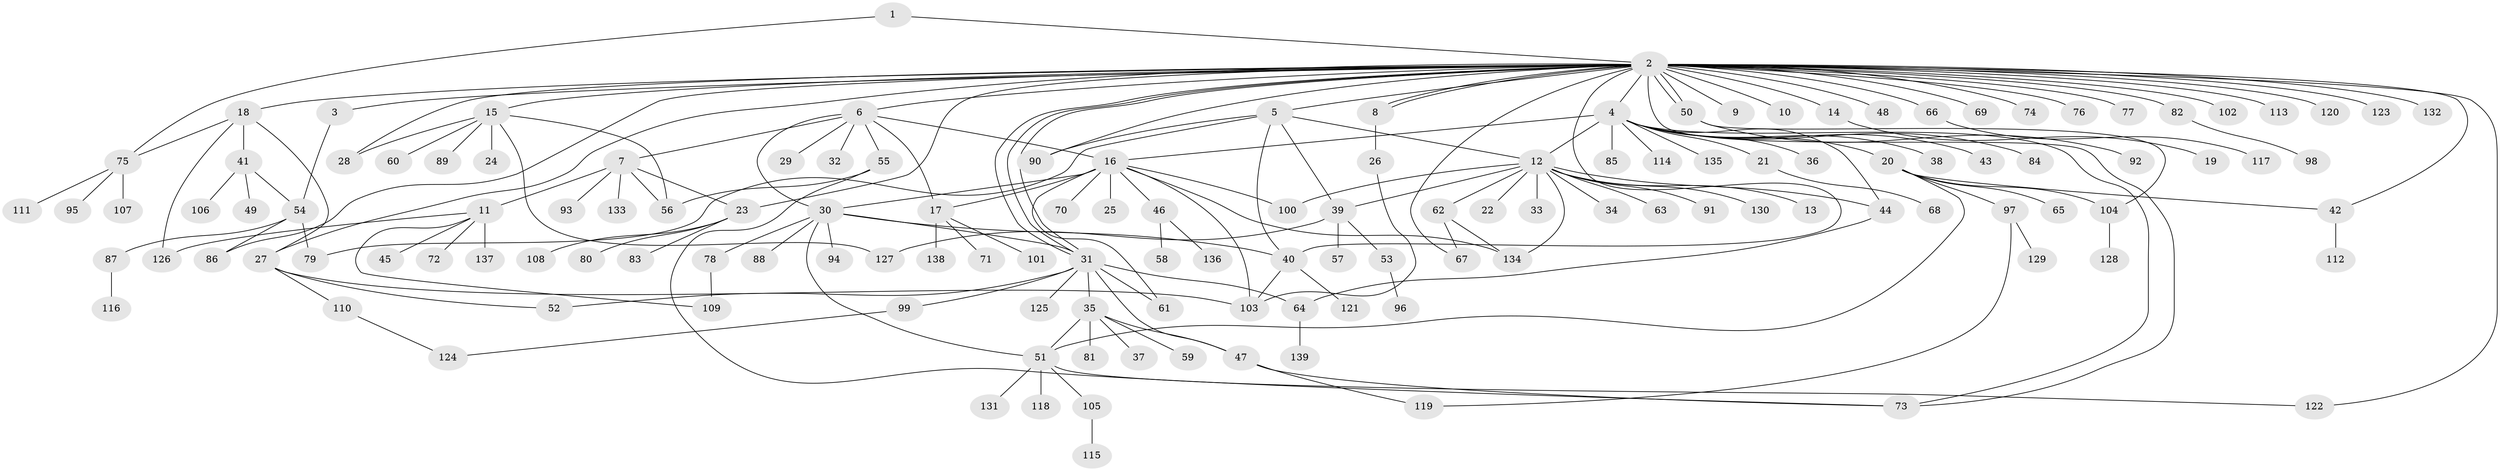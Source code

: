 // Generated by graph-tools (version 1.1) at 2025/50/03/09/25 03:50:01]
// undirected, 139 vertices, 185 edges
graph export_dot {
graph [start="1"]
  node [color=gray90,style=filled];
  1;
  2;
  3;
  4;
  5;
  6;
  7;
  8;
  9;
  10;
  11;
  12;
  13;
  14;
  15;
  16;
  17;
  18;
  19;
  20;
  21;
  22;
  23;
  24;
  25;
  26;
  27;
  28;
  29;
  30;
  31;
  32;
  33;
  34;
  35;
  36;
  37;
  38;
  39;
  40;
  41;
  42;
  43;
  44;
  45;
  46;
  47;
  48;
  49;
  50;
  51;
  52;
  53;
  54;
  55;
  56;
  57;
  58;
  59;
  60;
  61;
  62;
  63;
  64;
  65;
  66;
  67;
  68;
  69;
  70;
  71;
  72;
  73;
  74;
  75;
  76;
  77;
  78;
  79;
  80;
  81;
  82;
  83;
  84;
  85;
  86;
  87;
  88;
  89;
  90;
  91;
  92;
  93;
  94;
  95;
  96;
  97;
  98;
  99;
  100;
  101;
  102;
  103;
  104;
  105;
  106;
  107;
  108;
  109;
  110;
  111;
  112;
  113;
  114;
  115;
  116;
  117;
  118;
  119;
  120;
  121;
  122;
  123;
  124;
  125;
  126;
  127;
  128;
  129;
  130;
  131;
  132;
  133;
  134;
  135;
  136;
  137;
  138;
  139;
  1 -- 2;
  1 -- 75;
  2 -- 3;
  2 -- 4;
  2 -- 5;
  2 -- 6;
  2 -- 8;
  2 -- 8;
  2 -- 9;
  2 -- 10;
  2 -- 14;
  2 -- 15;
  2 -- 18;
  2 -- 23;
  2 -- 27;
  2 -- 28;
  2 -- 31;
  2 -- 31;
  2 -- 31;
  2 -- 40;
  2 -- 42;
  2 -- 48;
  2 -- 50;
  2 -- 50;
  2 -- 66;
  2 -- 67;
  2 -- 69;
  2 -- 73;
  2 -- 74;
  2 -- 76;
  2 -- 77;
  2 -- 82;
  2 -- 86;
  2 -- 90;
  2 -- 102;
  2 -- 113;
  2 -- 120;
  2 -- 122;
  2 -- 123;
  2 -- 132;
  3 -- 54;
  4 -- 12;
  4 -- 16;
  4 -- 20;
  4 -- 21;
  4 -- 36;
  4 -- 38;
  4 -- 43;
  4 -- 44;
  4 -- 73;
  4 -- 84;
  4 -- 85;
  4 -- 114;
  4 -- 135;
  5 -- 12;
  5 -- 39;
  5 -- 40;
  5 -- 79;
  5 -- 90;
  6 -- 7;
  6 -- 16;
  6 -- 17;
  6 -- 29;
  6 -- 30;
  6 -- 32;
  6 -- 55;
  7 -- 11;
  7 -- 23;
  7 -- 56;
  7 -- 93;
  7 -- 133;
  8 -- 26;
  11 -- 45;
  11 -- 72;
  11 -- 109;
  11 -- 126;
  11 -- 137;
  12 -- 13;
  12 -- 22;
  12 -- 33;
  12 -- 34;
  12 -- 39;
  12 -- 44;
  12 -- 62;
  12 -- 63;
  12 -- 91;
  12 -- 100;
  12 -- 130;
  12 -- 134;
  14 -- 19;
  15 -- 24;
  15 -- 28;
  15 -- 56;
  15 -- 60;
  15 -- 89;
  15 -- 127;
  16 -- 17;
  16 -- 25;
  16 -- 30;
  16 -- 46;
  16 -- 61;
  16 -- 70;
  16 -- 100;
  16 -- 103;
  16 -- 134;
  17 -- 71;
  17 -- 101;
  17 -- 138;
  18 -- 27;
  18 -- 41;
  18 -- 75;
  18 -- 126;
  20 -- 42;
  20 -- 51;
  20 -- 65;
  20 -- 97;
  20 -- 104;
  21 -- 68;
  23 -- 80;
  23 -- 83;
  23 -- 108;
  26 -- 103;
  27 -- 52;
  27 -- 103;
  27 -- 110;
  30 -- 31;
  30 -- 40;
  30 -- 51;
  30 -- 78;
  30 -- 88;
  30 -- 94;
  31 -- 35;
  31 -- 47;
  31 -- 52;
  31 -- 61;
  31 -- 64;
  31 -- 99;
  31 -- 125;
  35 -- 37;
  35 -- 47;
  35 -- 51;
  35 -- 59;
  35 -- 81;
  39 -- 53;
  39 -- 57;
  39 -- 127;
  40 -- 103;
  40 -- 121;
  41 -- 49;
  41 -- 54;
  41 -- 106;
  42 -- 112;
  44 -- 64;
  46 -- 58;
  46 -- 136;
  47 -- 73;
  47 -- 119;
  50 -- 92;
  50 -- 104;
  51 -- 105;
  51 -- 118;
  51 -- 122;
  51 -- 131;
  53 -- 96;
  54 -- 79;
  54 -- 86;
  54 -- 87;
  55 -- 56;
  55 -- 73;
  62 -- 67;
  62 -- 134;
  64 -- 139;
  66 -- 117;
  75 -- 95;
  75 -- 107;
  75 -- 111;
  78 -- 109;
  82 -- 98;
  87 -- 116;
  97 -- 119;
  97 -- 129;
  99 -- 124;
  104 -- 128;
  105 -- 115;
  110 -- 124;
}
